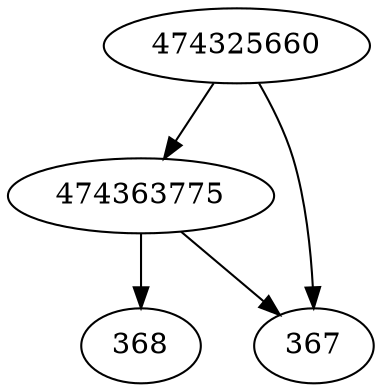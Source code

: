 strict digraph  {
368;
474363775;
474325660;
367;
474363775 -> 367;
474363775 -> 368;
474325660 -> 474363775;
474325660 -> 367;
}
